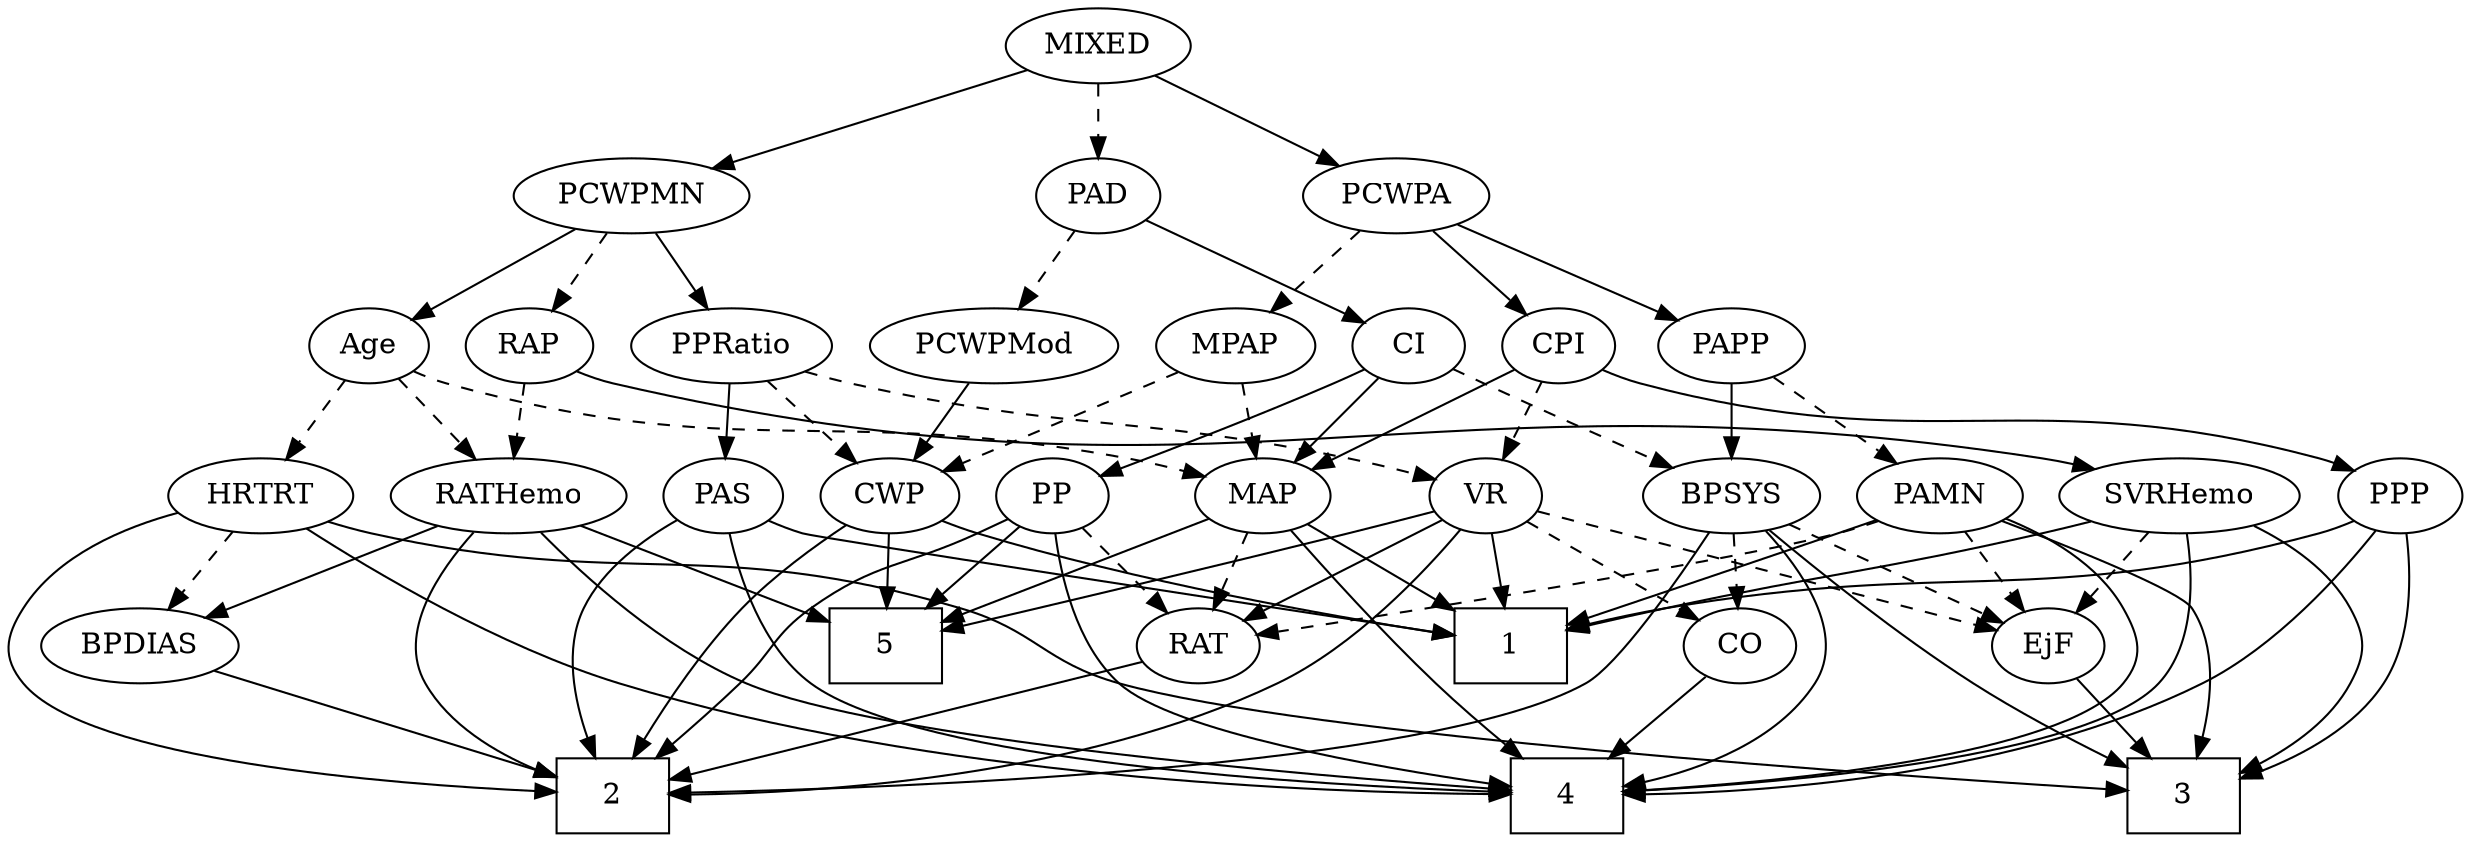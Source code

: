 strict digraph {
	graph [bb="0,0,1135.9,396"];
	node [label="\N"];
	1	[height=0.5,
		pos="668.93,90",
		shape=box,
		width=0.75];
	2	[height=0.5,
		pos="279.93,18",
		shape=box,
		width=0.75];
	3	[height=0.5,
		pos="991.93,18",
		shape=box,
		width=0.75];
	4	[height=0.5,
		pos="632.93,18",
		shape=box,
		width=0.75];
	5	[height=0.5,
		pos="410.93,90",
		shape=box,
		width=0.75];
	RAP	[height=0.5,
		pos="257.93,234",
		width=0.77632];
	SVRHemo	[height=0.5,
		pos="763.93,162",
		width=1.3902];
	RAP -> SVRHemo	[pos="e,728,174.55 278.99,221.82 284.09,219.54 289.6,217.41 294.93,216 471.75,169.13 525.1,213.48 704.93,180 709.3,179.19 713.8,178.19 \
718.28,177.09",
		style=solid];
	RATHemo	[height=0.5,
		pos="203.93,162",
		width=1.3721];
	RAP -> RATHemo	[pos="e,216.64,179.47 245.95,217.46 239.15,208.65 230.49,197.43 222.81,187.46",
		style=dashed];
	PAS	[height=0.5,
		pos="325.93,162",
		width=0.75];
	PAS -> 1	[pos="e,641.76,104.88 348.05,151.52 355.24,148.74 363.33,145.93 370.93,144 481.74,115.84 518.27,140.08 631.98,107.75",
		style=solid];
	PAS -> 2	[pos="e,271.72,36.161 305.96,149.73 291.87,140.53 274.1,126.12 265.93,108 257.04,88.27 261.85,63.866 268.15,45.605",
		style=solid];
	PAS -> 4	[pos="e,605.71,21.698 330.52,144 336.95,123.59 350.65,89.893 374.93,72 409.56,46.485 532.61,29.85 595.44,22.821",
		style=solid];
	PAD	[height=0.5,
		pos="461.93,306",
		width=0.79437];
	PCWPMod	[height=0.5,
		pos="453.93,234",
		width=1.4443];
	PAD -> PCWPMod	[pos="e,455.89,252.1 459.96,287.7 459.08,279.98 458.02,270.71 457.03,262.11",
		style=dashed];
	CI	[height=0.5,
		pos="638.93,234",
		width=0.75];
	PAD -> CI	[pos="e,617.74,245.36 486.37,296.5 514.68,286.49 562.59,269.07 602.93,252 604.75,251.23 606.6,250.42 608.47,249.6",
		style=solid];
	PAMN	[height=0.5,
		pos="890.93,162",
		width=1.011];
	PAMN -> 1	[pos="e,695.97,99.525 860.99,151.56 820.7,138.85 749.06,116.27 705.59,102.56",
		style=solid];
	PAMN -> 3	[pos="e,999.57,36.171 917.94,149.77 948.93,136.62 996.13,115.65 1000.9,108 1012.6,89.496 1008.7,64.445 1002.8,45.634",
		style=solid];
	PAMN -> 4	[pos="e,660.04,18.138 888.33,143.86 884.35,123.64 874.75,90.44 852.93,72 800.78,27.903 718,19.257 670.24,18.248",
		style=solid];
	RAT	[height=0.5,
		pos="596.93,90",
		width=0.75827];
	PAMN -> RAT	[pos="e,617.89,101.99 859.54,152.75 848.06,149.84 834.94,146.64 822.93,144 738.99,125.57 714.67,134.56 632.93,108 631.06,107.39 629.16,\
106.71 627.26,105.97",
		style=dashed];
	EjF	[height=0.5,
		pos="964.93,90",
		width=0.75];
	PAMN -> EjF	[pos="e,949.92,105.21 906.99,145.81 917.35,136.01 930.98,123.12 942.42,112.3",
		style=dashed];
	CWP	[height=0.5,
		pos="410.93,162",
		width=0.84854];
	CWP -> 1	[pos="e,641.7,104.71 434.32,150.11 439.7,147.87 445.45,145.69 450.93,144 526.66,120.69 552.59,132.76 631.77,107.92",
		style=solid];
	CWP -> 2	[pos="e,289.74,36.222 390.88,148.06 376.35,138.13 356.74,123.52 341.93,108 323.5,88.685 306.46,63.462 294.93,44.801",
		style=solid];
	CWP -> 5	[pos="e,410.93,108.1 410.93,143.7 410.93,135.98 410.93,126.71 410.93,118.11",
		style=solid];
	PCWPMod -> CWP	[pos="e,420.95,179.31 443.53,216.05 438.33,207.59 431.94,197.19 426.2,187.84",
		style=solid];
	PCWPA	[height=0.5,
		pos="634.93,306",
		width=1.1555];
	MPAP	[height=0.5,
		pos="558.93,234",
		width=0.97491];
	PCWPA -> MPAP	[pos="e,575.23,250.01 618.07,289.46 607.69,279.91 594.24,267.51 582.78,256.96",
		style=dashed];
	CPI	[height=0.5,
		pos="710.93,234",
		width=0.75];
	PCWPA -> CPI	[pos="e,695.66,249.07 651.8,289.46 662.46,279.65 676.37,266.83 688.03,256.1",
		style=solid];
	PAPP	[height=0.5,
		pos="890.93,234",
		width=0.88464];
	PCWPA -> PAPP	[pos="e,862.78,242.7 669.19,295.63 716.99,282.56 803.4,258.94 853.06,245.36",
		style=solid];
	PCWPMN	[height=0.5,
		pos="300.93,306",
		width=1.3902];
	PCWPMN -> RAP	[pos="e,267.95,251.31 290.53,288.05 285.33,279.59 278.94,269.19 273.2,259.84",
		style=dashed];
	PPRatio	[height=0.5,
		pos="343.93,234",
		width=1.1013];
	PCWPMN -> PPRatio	[pos="e,333.62,251.79 311.34,288.05 316.41,279.8 322.62,269.7 328.25,260.54",
		style=solid];
	Age	[height=0.5,
		pos="184.93,234",
		width=0.75];
	PCWPMN -> Age	[pos="e,204.51,246.81 276.33,290.15 257.85,279 232.49,263.7 213.18,252.04",
		style=solid];
	CO	[height=0.5,
		pos="816.93,90",
		width=0.75];
	CO -> 4	[pos="e,660.2,28.755 794.44,79.492 788.45,77.008 781.96,74.365 775.93,72 740.11,57.939 698.86,42.758 669.9,32.263",
		style=solid];
	BPSYS	[height=0.5,
		pos="982.93,162",
		width=1.0471];
	CI -> BPSYS	[pos="e,954.9,174.23 659.45,222 664.41,219.72 669.77,217.54 674.93,216 787.17,182.61 822.25,208.07 935.93,180 938.95,179.25 942.05,178.38 \
945.14,177.44",
		style=dashed];
	MAP	[height=0.5,
		pos="577.93,162",
		width=0.84854];
	CI -> MAP	[pos="e,591.27,178.31 626,218.15 617.86,208.82 607.19,196.57 597.97,186",
		style=solid];
	PP	[height=0.5,
		pos="486.93,162",
		width=0.75];
	CI -> PP	[pos="e,508.78,172.88 617.63,222.89 612.81,220.61 607.7,218.21 602.93,216 574.29,202.7 541.56,187.77 518.19,177.15",
		style=solid];
	SVRHemo -> 1	[pos="e,692.29,108.21 742.85,145.46 730.45,136.33 714.52,124.59 700.63,114.35",
		style=solid];
	SVRHemo -> 3	[pos="e,965.71,36.152 789,146.37 806.9,135.84 831.51,121.23 852.93,108 888.68,85.92 929.08,59.935 957.08,41.763",
		style=solid];
	SVRHemo -> 4	[pos="e,660.08,26.022 762.93,143.7 760.95,124.24 755.12,92.668 737.93,72 720.42,50.94 692.43,37.398 669.75,29.278",
		style=solid];
	SVRHemo -> EjF	[pos="e,941.49,99.164 798.49,148.97 835.83,135.96 894.93,115.38 931.74,102.56",
		style=dashed];
	MIXED	[height=0.5,
		pos="461.93,378",
		width=1.1193];
	MIXED -> PAD	[pos="e,461.93,324.1 461.93,359.7 461.93,351.98 461.93,342.71 461.93,334.11",
		style=dashed];
	MIXED -> PCWPA	[pos="e,605.59,318.87 490.89,365.28 519.74,353.61 564.23,335.61 596.13,322.7",
		style=solid];
	MIXED -> PCWPMN	[pos="e,331.67,320.36 433.89,364.81 408.23,353.65 369.98,337.02 341.08,324.46",
		style=solid];
	BPSYS -> 2	[pos="e,307.25,20.502 993.64,144.61 1005.1,124.82 1019.3,91.748 1000.9,72 989.17,59.344 464.02,29.237 317.52,21.073",
		style=solid];
	BPSYS -> 3	[pos="e,1018.9,22.635 1019.1,156.77 1049.1,151.15 1089.9,138.12 1109.9,108 1118.8,94.685 1118.6,85.433 1109.9,72 1092.2,44.581 1056.5,\
31.211 1029,24.776",
		style=solid];
	BPSYS -> 4	[pos="e,660.04,20.221 1014,151.53 1034.4,143.49 1059.6,129.73 1071.9,108 1079.8,94.09 1082.5,83.973 1071.9,72 1045.4,42.075 771.21,25.751 \
670.11,20.713",
		style=solid];
	BPSYS -> CO	[pos="e,839.07,100.33 955.52,149.44 926.11,137.04 879.45,117.36 848.52,104.32",
		style=dashed];
	BPSYS -> EjF	[pos="e,969.25,107.79 978.58,144.05 976.54,136.14 974.07,126.54 971.8,117.69",
		style=dashed];
	BPDIAS	[height=0.5,
		pos="57.935,90",
		width=1.1735];
	BPDIAS -> 2	[pos="e,252.77,27.565 91.17,78.52 131.93,65.668 200.81,43.95 243.13,30.604",
		style=solid];
	HRTRT	[height=0.5,
		pos="96.935,162",
		width=1.1013];
	HRTRT -> 2	[pos="e,252.76,20.058 64.665,151.27 44.171,143.23 19.263,129.57 6.9345,108 -1.0058,94.109 -3.2442,84.345 6.9345,72 36.381,36.287 174.87,\
24.339 242.53,20.591",
		style=solid];
	HRTRT -> 3	[pos="e,964.92,20.594 126.17,149.71 132.61,147.55 139.44,145.5 145.93,144 277.22,113.74 315.23,136.41 446.93,108 498.87,96.796 509.01,\
83.29 560.93,72 704.52,40.776 879.31,26.375 954.55,21.28",
		style=solid];
	HRTRT -> 4	[pos="e,605.84,19.92 118.58,146.86 150.37,126.81 212.2,90.499 269.93,72 385.08,35.108 529.07,23.786 595.81,20.398",
		style=solid];
	HRTRT -> BPDIAS	[pos="e,67.382,107.96 87.692,144.41 83.097,136.16 77.439,126.01 72.296,116.78",
		style=dashed];
	RATHemo -> 2	[pos="e,252.51,26.899 195.18,144.09 186.76,125.27 177.05,94.542 189.93,72 201.33,52.068 223.47,38.888 242.93,30.657",
		style=solid];
	RATHemo -> 4	[pos="e,605.79,20.358 222.98,145.06 248.26,124.78 295.06,90.206 340.93,72 427.99,37.448 538.65,25.242 595.49,21.069",
		style=solid];
	RATHemo -> 5	[pos="e,383.91,100.14 239.05,149.13 276.64,136.41 336.01,116.34 374.21,103.42",
		style=solid];
	RATHemo -> BPDIAS	[pos="e,85.238,104.09 175.09,147.17 151.95,136.08 119.33,120.44 94.387,108.48",
		style=solid];
	MAP -> 1	[pos="e,646.81,108.02 595.91,147.17 608.12,137.78 624.57,125.13 638.76,114.21",
		style=solid];
	MAP -> 4	[pos="e,605.86,30.992 568.9,144.71 559.93,126.18 549.08,95.444 560.93,72 568.63,56.774 582.99,44.852 596.88,36.204",
		style=solid];
	MAP -> 5	[pos="e,438.02,102.35 553.65,150.82 525.78,139.14 479.76,119.85 447.54,106.34",
		style=solid];
	MAP -> RAT	[pos="e,592.38,107.79 582.53,144.05 584.68,136.14 587.29,126.54 589.69,117.69",
		style=dashed];
	MPAP -> CWP	[pos="e,434.21,174.01 533.83,221.13 508.89,209.33 470.55,191.2 443.33,178.32",
		style=dashed];
	MPAP -> MAP	[pos="e,573.25,180.28 563.53,216.05 565.65,208.26 568.21,198.82 570.58,190.08",
		style=dashed];
	CPI -> MAP	[pos="e,600,174.61 690.44,222.22 668.74,210.79 634.19,192.61 609.11,179.41",
		style=solid];
	PPP	[height=0.5,
		pos="1108.9,162",
		width=0.75];
	CPI -> PPP	[pos="e,1083.7,168.74 737.06,229.09 791.61,220.83 921.57,200.65 1029.9,180 1044.3,177.26 1060.1,173.93 1073.8,170.94",
		style=solid];
	VR	[height=0.5,
		pos="668.93,162",
		width=0.75];
	CPI -> VR	[pos="e,678.72,179.31 701.4,217.12 696.27,208.56 689.81,197.8 684.01,188.13",
		style=dashed];
	PP -> 2	[pos="e,300.72,36.176 465.46,150.87 433.08,135.58 375.43,108.36 374.93,108 357.13,95.07 356.82,87.236 340.93,72 330.61,62.094 318.83,51.667 \
308.39,42.708",
		style=solid];
	PP -> 4	[pos="e,605.65,33.185 496.01,144.83 507.21,125.86 527.63,94.172 550.93,72 564.59,59.009 581.85,47.305 597.01,38.221",
		style=solid];
	PP -> 5	[pos="e,429.51,108.11 471.55,146.83 461.69,137.75 448.62,125.71 437.15,115.14",
		style=solid];
	PP -> RAT	[pos="e,577.99,103.05 506.1,148.81 523.6,137.67 549.69,121.06 569.43,108.5",
		style=dashed];
	PPP -> 1	[pos="e,696.08,95.176 1083.8,155.12 1068.3,151.63 1048,147.25 1029.9,144 919.88,124.23 891.54,124.39 780.93,108 756.02,104.31 728.01,100.06 \
706.23,96.729",
		style=solid];
	PPP -> 3	[pos="e,1019,20.917 1118.8,145.11 1129.1,126.12 1142,94.143 1126.9,72 1105.2,40.131 1061.1,27.424 1029.3,22.358",
		style=solid];
	PPP -> 4	[pos="e,660.19,20.352 1110.5,143.71 1111.2,123.35 1108.9,90.008 1088.9,72 1058,44.164 774.02,26.47 670.48,20.898",
		style=solid];
	PAPP -> PAMN	[pos="e,890.93,180.1 890.93,215.7 890.93,207.98 890.93,198.71 890.93,190.11",
		style=dashed];
	PAPP -> BPSYS	[pos="e,963.85,177.52 909.11,219.17 922.45,209.02 940.8,195.06 955.87,183.6",
		style=solid];
	VR -> 1	[pos="e,668.93,108.1 668.93,143.7 668.93,135.98 668.93,126.71 668.93,118.11",
		style=solid];
	VR -> 2	[pos="e,307.11,20.338 683.26,146.47 700.33,127.43 724.24,93.864 704.93,72 679.41,43.095 416.19,26.234 317.25,20.877",
		style=solid];
	VR -> 5	[pos="e,438.23,97.334 645.43,152.78 636.82,149.87 626.98,146.66 617.93,144 559.05,126.67 489.8,109.6 448.19,99.694",
		style=solid];
	VR -> CO	[pos="e,795.39,101.19 690.45,150.82 715.66,138.9 757.62,119.06 786.24,105.52",
		style=dashed];
	VR -> RAT	[pos="e,611.73,105.38 654.36,146.83 644.18,136.94 630.41,123.55 618.9,112.36",
		style=solid];
	VR -> EjF	[pos="e,938.9,95.486 689.53,150.24 694.48,147.94 699.82,145.7 704.93,144 746.15,130.29 867.74,108.02 928.92,97.237",
		style=dashed];
	RAT -> 2	[pos="e,307.25,25.033 571.53,83.39 515.75,71.072 382.34,41.613 317.11,27.21",
		style=solid];
	PPRatio -> PAS	[pos="e,330.25,179.79 339.58,216.05 337.54,208.14 335.07,198.54 332.8,189.69",
		style=solid];
	PPRatio -> CWP	[pos="e,396.25,178.34 359.14,217.12 368,207.86 379.32,196.03 389.12,185.79",
		style=dashed];
	PPRatio -> VR	[pos="e,645.81,171.6 373.48,221.82 379.84,219.67 386.56,217.6 392.93,216 491.15,191.31 519.57,204.09 617.93,180 623.86,178.55 630.08,176.73 \
636.06,174.83",
		style=dashed];
	Age -> HRTRT	[pos="e,115.68,177.91 167.97,219.5 155.44,209.54 138.15,195.78 123.76,184.34",
		style=dashed];
	Age -> RATHemo	[pos="e,199.25,180.28 189.53,216.05 191.65,208.26 194.21,198.82 196.58,190.08",
		style=dashed];
	Age -> MAP	[pos="e,552.45,171.93 205.43,221.93 210.39,219.65 215.75,217.49 220.93,216 350.85,178.66 390.71,208.07 522.93,180 529.35,178.64 536.09,\
176.86 542.57,174.96",
		style=dashed];
	EjF -> 3	[pos="e,985.21,36.447 971.33,72.411 974.37,64.539 978.08,54.929 981.5,46.042",
		style=solid];
}
